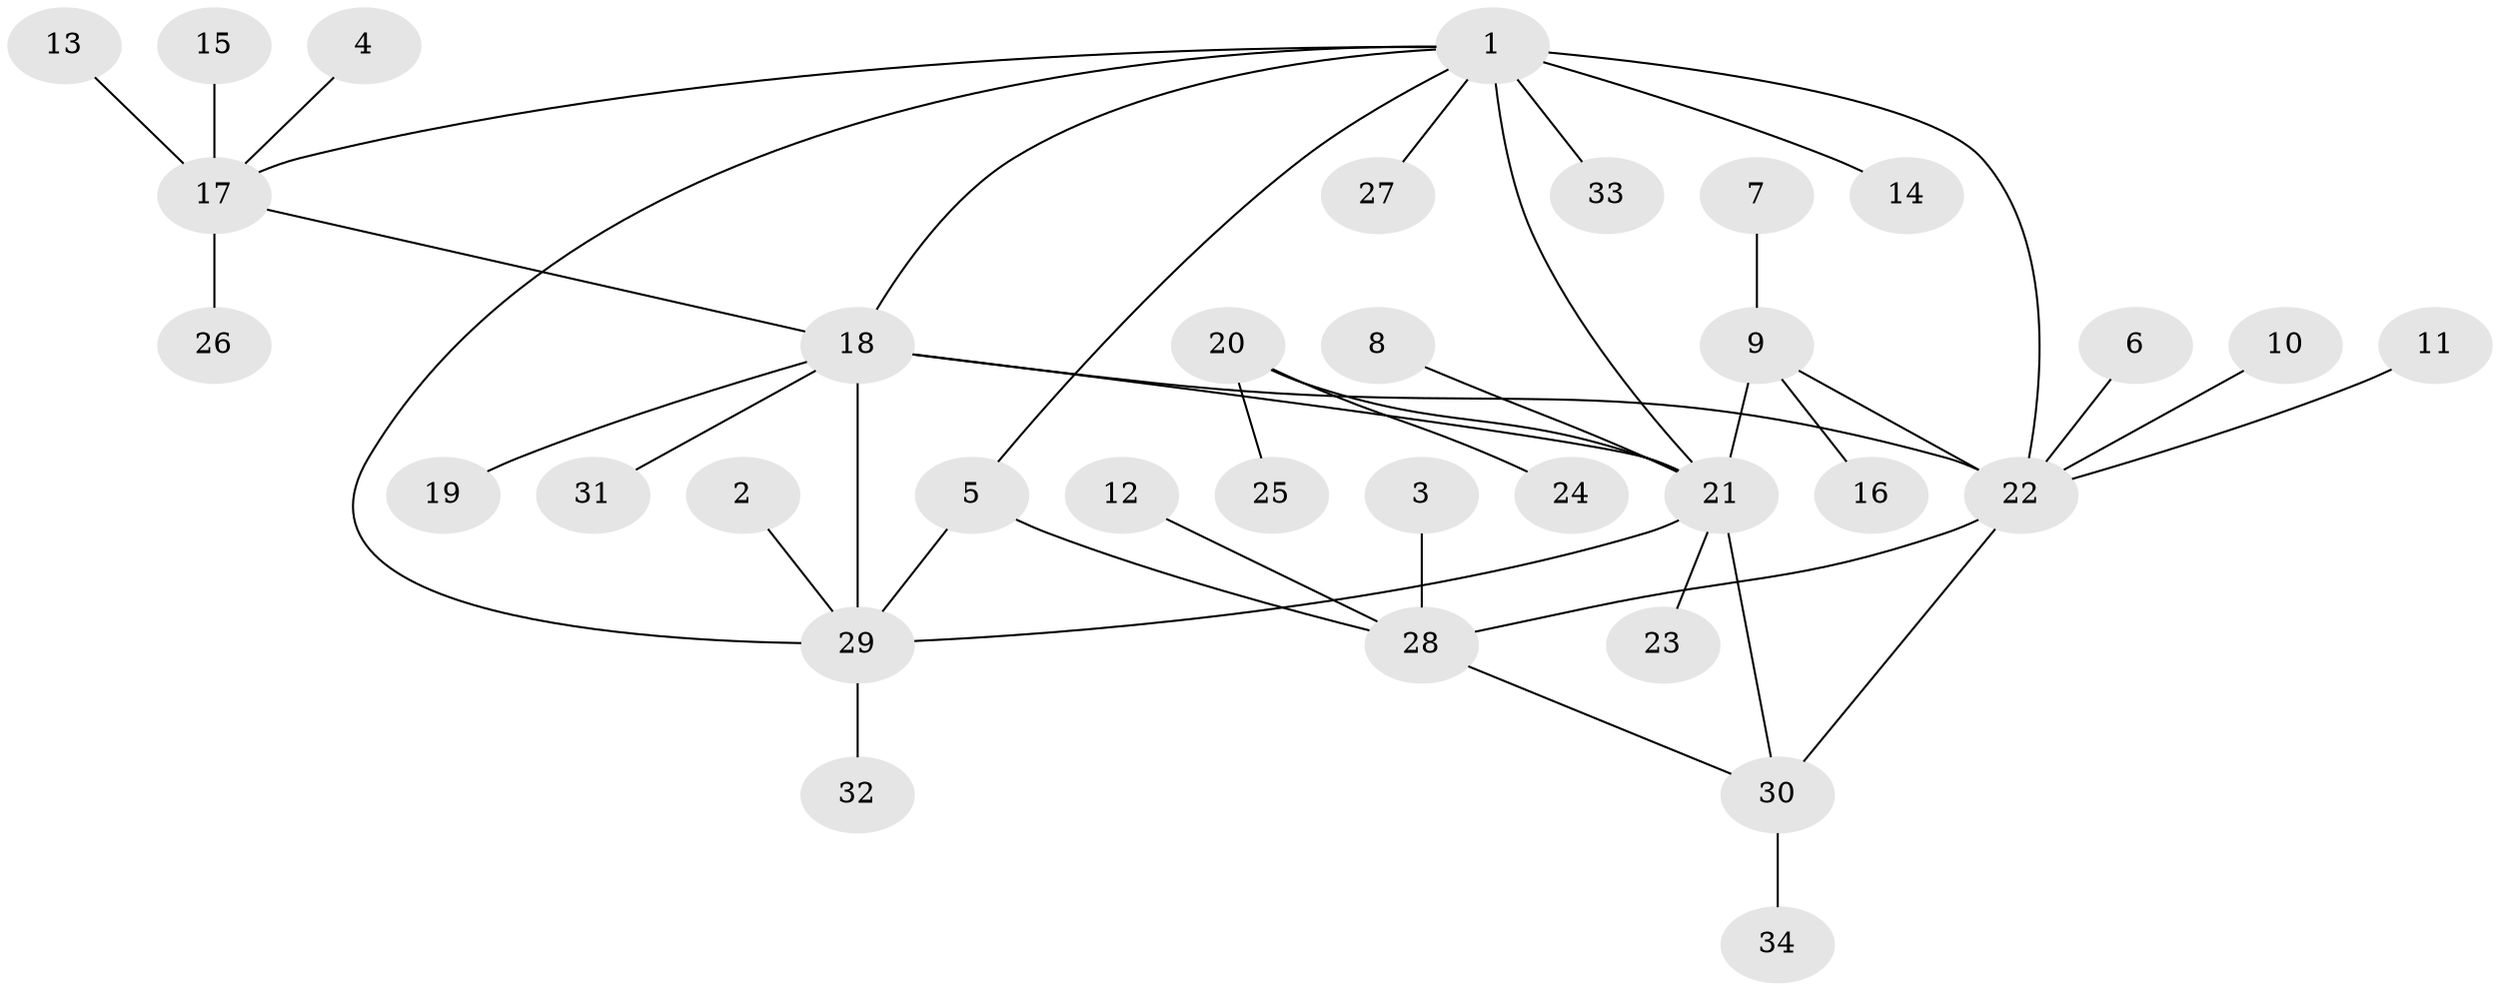 // original degree distribution, {5: 0.07462686567164178, 3: 0.014925373134328358, 6: 0.05970149253731343, 9: 0.014925373134328358, 8: 0.014925373134328358, 4: 0.04477611940298507, 10: 0.014925373134328358, 7: 0.014925373134328358, 2: 0.208955223880597, 1: 0.5373134328358209}
// Generated by graph-tools (version 1.1) at 2025/26/03/09/25 03:26:37]
// undirected, 34 vertices, 43 edges
graph export_dot {
graph [start="1"]
  node [color=gray90,style=filled];
  1;
  2;
  3;
  4;
  5;
  6;
  7;
  8;
  9;
  10;
  11;
  12;
  13;
  14;
  15;
  16;
  17;
  18;
  19;
  20;
  21;
  22;
  23;
  24;
  25;
  26;
  27;
  28;
  29;
  30;
  31;
  32;
  33;
  34;
  1 -- 5 [weight=1.0];
  1 -- 14 [weight=1.0];
  1 -- 17 [weight=1.0];
  1 -- 18 [weight=1.0];
  1 -- 21 [weight=3.0];
  1 -- 22 [weight=2.0];
  1 -- 27 [weight=1.0];
  1 -- 29 [weight=1.0];
  1 -- 33 [weight=1.0];
  2 -- 29 [weight=1.0];
  3 -- 28 [weight=1.0];
  4 -- 17 [weight=1.0];
  5 -- 28 [weight=1.0];
  5 -- 29 [weight=1.0];
  6 -- 22 [weight=1.0];
  7 -- 9 [weight=1.0];
  8 -- 21 [weight=1.0];
  9 -- 16 [weight=1.0];
  9 -- 21 [weight=2.0];
  9 -- 22 [weight=1.0];
  10 -- 22 [weight=1.0];
  11 -- 22 [weight=1.0];
  12 -- 28 [weight=1.0];
  13 -- 17 [weight=1.0];
  15 -- 17 [weight=1.0];
  17 -- 18 [weight=1.0];
  17 -- 26 [weight=1.0];
  18 -- 19 [weight=1.0];
  18 -- 21 [weight=1.0];
  18 -- 22 [weight=1.0];
  18 -- 29 [weight=2.0];
  18 -- 31 [weight=1.0];
  20 -- 21 [weight=1.0];
  20 -- 24 [weight=1.0];
  20 -- 25 [weight=1.0];
  21 -- 23 [weight=1.0];
  21 -- 29 [weight=1.0];
  21 -- 30 [weight=1.0];
  22 -- 28 [weight=1.0];
  22 -- 30 [weight=1.0];
  28 -- 30 [weight=1.0];
  29 -- 32 [weight=1.0];
  30 -- 34 [weight=1.0];
}
